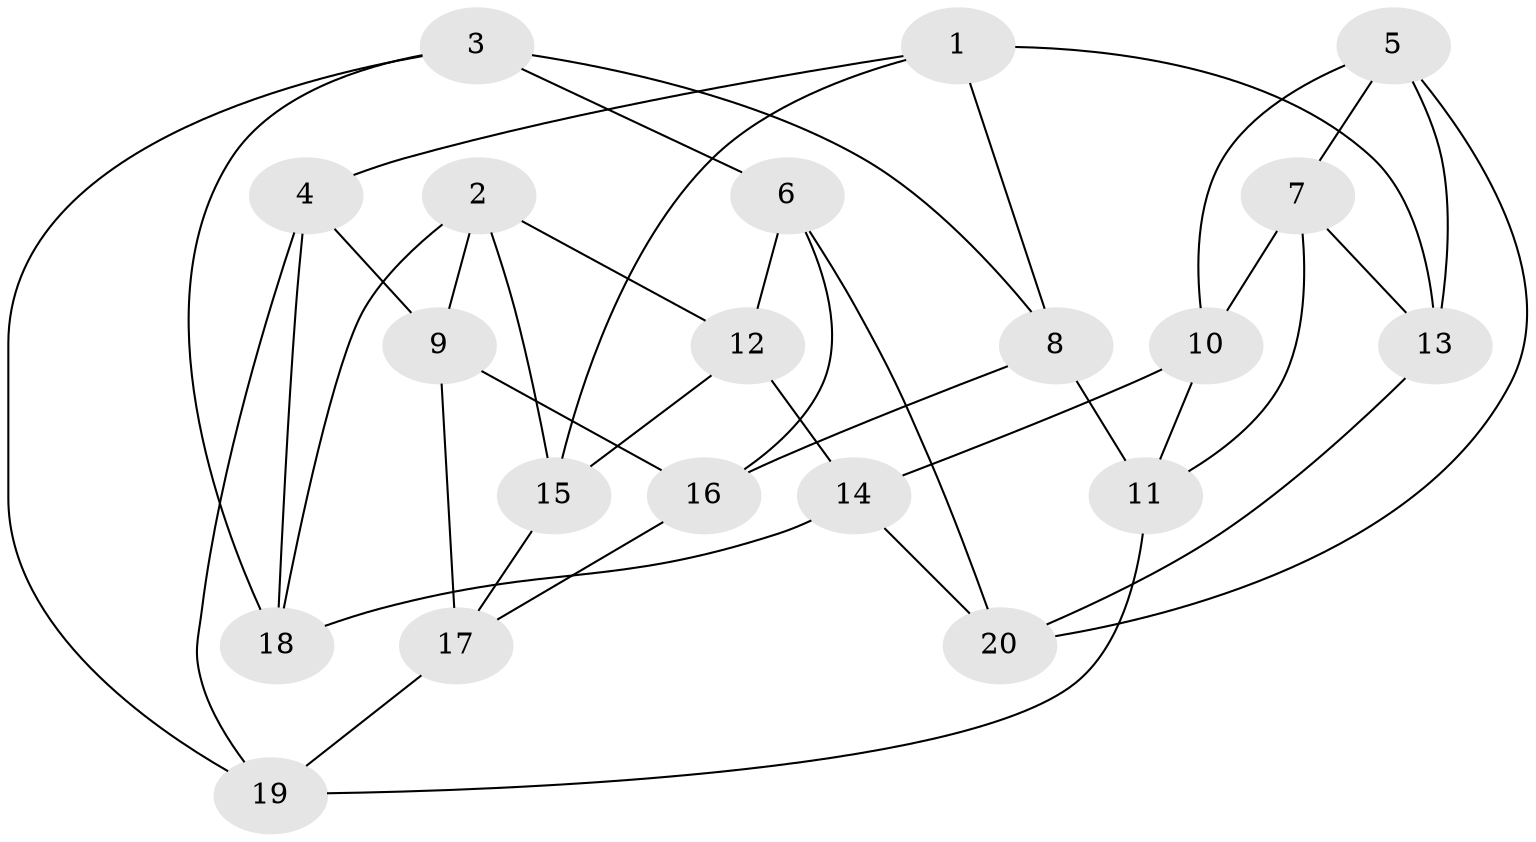// Generated by graph-tools (version 1.1) at 2025/46/02/15/25 05:46:28]
// undirected, 20 vertices, 40 edges
graph export_dot {
graph [start="1"]
  node [color=gray90,style=filled];
  1;
  2;
  3;
  4;
  5;
  6;
  7;
  8;
  9;
  10;
  11;
  12;
  13;
  14;
  15;
  16;
  17;
  18;
  19;
  20;
  1 -- 13;
  1 -- 15;
  1 -- 8;
  1 -- 4;
  2 -- 18;
  2 -- 9;
  2 -- 15;
  2 -- 12;
  3 -- 6;
  3 -- 8;
  3 -- 19;
  3 -- 18;
  4 -- 9;
  4 -- 18;
  4 -- 19;
  5 -- 7;
  5 -- 20;
  5 -- 10;
  5 -- 13;
  6 -- 12;
  6 -- 20;
  6 -- 16;
  7 -- 10;
  7 -- 11;
  7 -- 13;
  8 -- 11;
  8 -- 16;
  9 -- 16;
  9 -- 17;
  10 -- 11;
  10 -- 14;
  11 -- 19;
  12 -- 15;
  12 -- 14;
  13 -- 20;
  14 -- 20;
  14 -- 18;
  15 -- 17;
  16 -- 17;
  17 -- 19;
}

